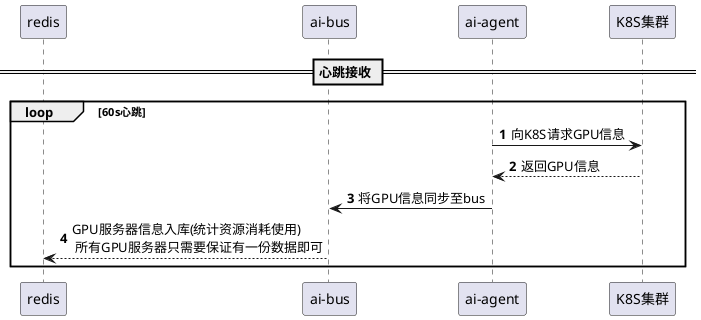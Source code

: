 @startuml
'autonumber
'== 取流预警 ==
''actor User as user
'participant "redis" as redis
'participant "ai-bus" as bus
'participant "ai-agent" as agent
'participant "ai模型分析" as ai
'participant "ai-task" as task
'
'task -> ai : 调用Ai分析模型
'agent <- ai : Ai模型分析失败(取流预警)
'
'== 取流预警入库(缓存) ==
'agent -> bus : 通知ai-bus取流预警
'bus --> redis : 取流报警入库(统计资源消耗使用)\n 所有GPU服务器只需要保证有一份数据即可
autonumber
== 心跳接收 ==
participant "redis" as redis
participant "ai-bus" as bus
participant "ai-agent" as agent
participant "K8S集群" as k8s

loop 60s心跳
    agent -> k8s : 向K8S请求GPU信息
    agent <-- k8s : 返回GPU信息
    agent -> bus : 将GPU信息同步至bus
    bus --> redis : GPU服务器信息入库(统计资源消耗使用)\n 所有GPU服务器只需要保证有一份数据即可
end


@enduml